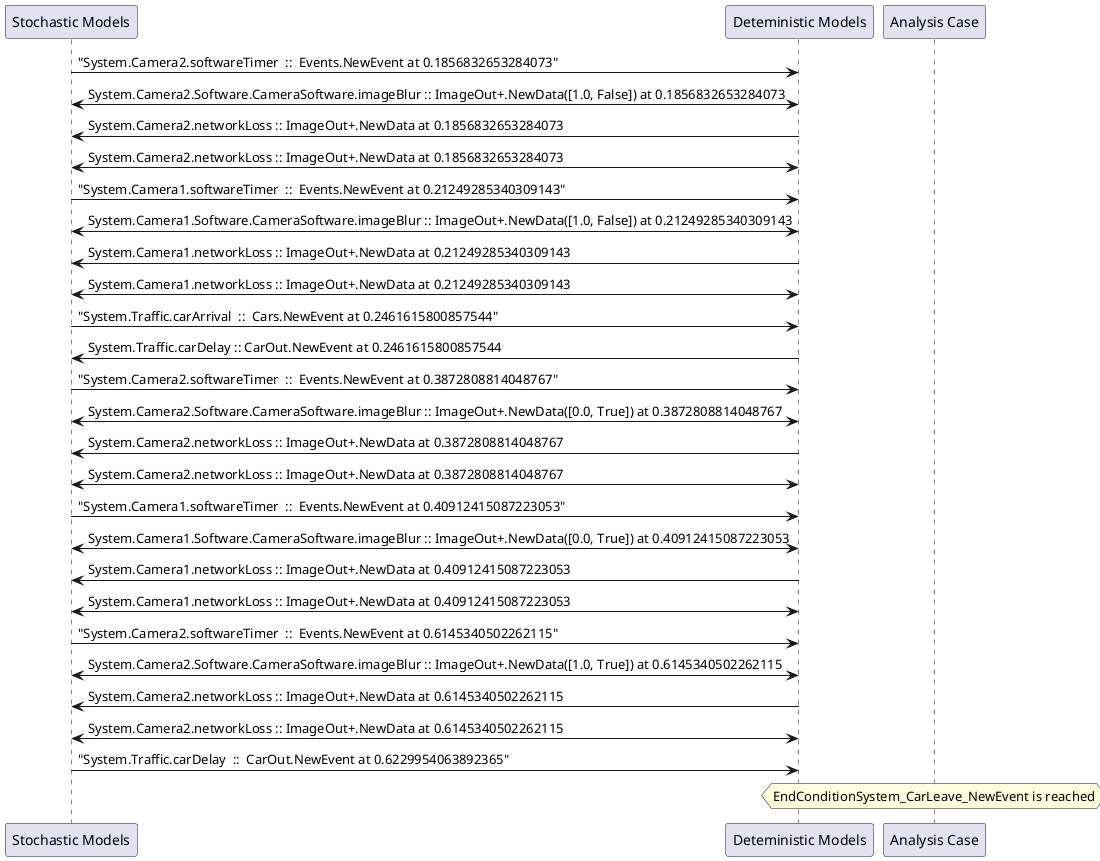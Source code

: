 
	@startuml
	participant "Stochastic Models" as stochmodel
	participant "Deteministic Models" as detmodel
	participant "Analysis Case" as analysis
	{13883_stop} stochmodel -> detmodel : "System.Camera2.softwareTimer  ::  Events.NewEvent at 0.1856832653284073"
detmodel <-> stochmodel : System.Camera2.Software.CameraSoftware.imageBlur :: ImageOut+.NewData([1.0, False]) at 0.1856832653284073
detmodel -> stochmodel : System.Camera2.networkLoss :: ImageOut+.NewData at 0.1856832653284073
detmodel <-> stochmodel : System.Camera2.networkLoss :: ImageOut+.NewData at 0.1856832653284073
{13868_stop} stochmodel -> detmodel : "System.Camera1.softwareTimer  ::  Events.NewEvent at 0.21249285340309143"
detmodel <-> stochmodel : System.Camera1.Software.CameraSoftware.imageBlur :: ImageOut+.NewData([1.0, False]) at 0.21249285340309143
detmodel -> stochmodel : System.Camera1.networkLoss :: ImageOut+.NewData at 0.21249285340309143
detmodel <-> stochmodel : System.Camera1.networkLoss :: ImageOut+.NewData at 0.21249285340309143
{13899_stop} stochmodel -> detmodel : "System.Traffic.carArrival  ::  Cars.NewEvent at 0.2461615800857544"
{13908_start} detmodel -> stochmodel : System.Traffic.carDelay :: CarOut.NewEvent at 0.2461615800857544
{13884_stop} stochmodel -> detmodel : "System.Camera2.softwareTimer  ::  Events.NewEvent at 0.3872808814048767"
detmodel <-> stochmodel : System.Camera2.Software.CameraSoftware.imageBlur :: ImageOut+.NewData([0.0, True]) at 0.3872808814048767
detmodel -> stochmodel : System.Camera2.networkLoss :: ImageOut+.NewData at 0.3872808814048767
detmodel <-> stochmodel : System.Camera2.networkLoss :: ImageOut+.NewData at 0.3872808814048767
{13869_stop} stochmodel -> detmodel : "System.Camera1.softwareTimer  ::  Events.NewEvent at 0.40912415087223053"
detmodel <-> stochmodel : System.Camera1.Software.CameraSoftware.imageBlur :: ImageOut+.NewData([0.0, True]) at 0.40912415087223053
detmodel -> stochmodel : System.Camera1.networkLoss :: ImageOut+.NewData at 0.40912415087223053
detmodel <-> stochmodel : System.Camera1.networkLoss :: ImageOut+.NewData at 0.40912415087223053
{13885_stop} stochmodel -> detmodel : "System.Camera2.softwareTimer  ::  Events.NewEvent at 0.6145340502262115"
detmodel <-> stochmodel : System.Camera2.Software.CameraSoftware.imageBlur :: ImageOut+.NewData([1.0, True]) at 0.6145340502262115
detmodel -> stochmodel : System.Camera2.networkLoss :: ImageOut+.NewData at 0.6145340502262115
detmodel <-> stochmodel : System.Camera2.networkLoss :: ImageOut+.NewData at 0.6145340502262115
{13908_stop} stochmodel -> detmodel : "System.Traffic.carDelay  ::  CarOut.NewEvent at 0.6229954063892365"
{13908_start} <-> {13908_stop} : delay
hnote over analysis 
EndConditionSystem_CarLeave_NewEvent is reached
endnote
@enduml